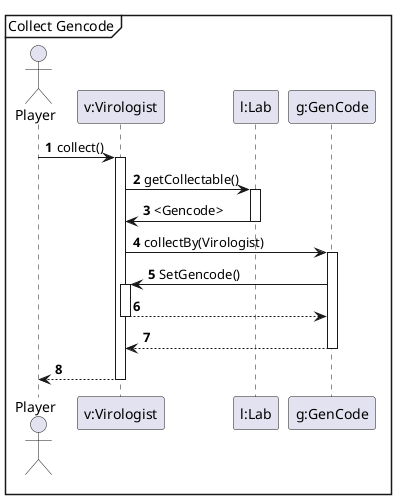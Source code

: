 @startuml
'https://plantuml.com/sequence-diagram

autonumber

mainframe Collect Gencode

actor Player

Player -> "v:Virologist": collect()
Activate "v:Virologist"

"v:Virologist" -> "l:Lab": getCollectable()
Activate "l:Lab"
"l:Lab" -> "v:Virologist": <Gencode>
Deactivate "l:Lab"

"v:Virologist" -> "g:GenCode": collectBy(Virologist)
Activate "g:GenCode"

"g:GenCode" -> "v:Virologist"++:SetGencode()
"v:Virologist" -->"g:GenCode"--

"g:GenCode" --> "v:Virologist":
Deactivate "g:GenCode"
"v:Virologist" --> Player
Deactivate "v:Virologist"

@enduml